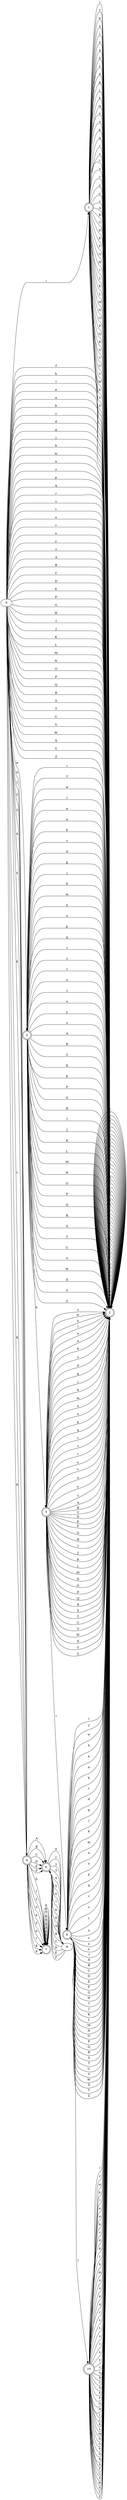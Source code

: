 digraph Automata {
	rankdir=LR
	0 [label=0]
	0 -> 1 [label=i]
	0 -> 2 [label=f]
	0 -> 3 [label=w]
	0 -> 2 [label=h]
	0 -> 2 [label=l]
	0 -> 2 [label=e]
	0 -> 2 [label=a]
	0 -> 2 [label=b]
	0 -> 2 [label=c]
	0 -> 2 [label=d]
	0 -> 2 [label=g]
	0 -> 2 [label=j]
	0 -> 2 [label=k]
	0 -> 2 [label=m]
	0 -> 2 [label=n]
	0 -> 2 [label=o]
	0 -> 2 [label=p]
	0 -> 2 [label=q]
	0 -> 2 [label=r]
	0 -> 2 [label=s]
	0 -> 2 [label=t]
	0 -> 2 [label=u]
	0 -> 2 [label=v]
	0 -> 2 [label=x]
	0 -> 2 [label=y]
	0 -> 2 [label=z]
	0 -> 2 [label=A]
	0 -> 2 [label=B]
	0 -> 2 [label=C]
	0 -> 2 [label=D]
	0 -> 2 [label=E]
	0 -> 2 [label=F]
	0 -> 2 [label=G]
	0 -> 2 [label=H]
	0 -> 2 [label=I]
	0 -> 2 [label=J]
	0 -> 2 [label=K]
	0 -> 2 [label=L]
	0 -> 2 [label=M]
	0 -> 2 [label=N]
	0 -> 2 [label=O]
	0 -> 2 [label=P]
	0 -> 2 [label=Q]
	0 -> 2 [label=R]
	0 -> 2 [label=S]
	0 -> 2 [label=T]
	0 -> 2 [label=U]
	0 -> 2 [label=V]
	0 -> 2 [label=W]
	0 -> 2 [label=X]
	0 -> 2 [label=Y]
	0 -> 2 [label=Z]
	0 -> 4 [label=0]
	0 -> 4 [label=1]
	0 -> 4 [label=2]
	0 -> 4 [label=3]
	0 -> 4 [label=4]
	0 -> 4 [label=5]
	0 -> 4 [label=6]
	0 -> 4 [label=7]
	0 -> 4 [label=8]
	0 -> 4 [label=9]
	1 [label=1 shape=doublecircle]
	1 -> 2 [label=i]
	1 -> 2 [label=f]
	1 -> 2 [label=w]
	1 -> 2 [label=h]
	1 -> 2 [label=l]
	1 -> 2 [label=e]
	1 -> 2 [label=a]
	1 -> 2 [label=b]
	1 -> 2 [label=c]
	1 -> 2 [label=d]
	1 -> 2 [label=g]
	1 -> 2 [label=j]
	1 -> 2 [label=k]
	1 -> 2 [label=m]
	1 -> 2 [label=n]
	1 -> 2 [label=o]
	1 -> 2 [label=p]
	1 -> 2 [label=q]
	1 -> 2 [label=r]
	1 -> 2 [label=s]
	1 -> 2 [label=t]
	1 -> 2 [label=u]
	1 -> 2 [label=v]
	1 -> 2 [label=x]
	1 -> 2 [label=y]
	1 -> 2 [label=z]
	1 -> 2 [label=A]
	1 -> 2 [label=B]
	1 -> 2 [label=C]
	1 -> 2 [label=D]
	1 -> 2 [label=E]
	1 -> 2 [label=F]
	1 -> 2 [label=G]
	1 -> 2 [label=H]
	1 -> 2 [label=I]
	1 -> 2 [label=J]
	1 -> 2 [label=K]
	1 -> 2 [label=L]
	1 -> 2 [label=M]
	1 -> 2 [label=N]
	1 -> 2 [label=O]
	1 -> 2 [label=P]
	1 -> 2 [label=Q]
	1 -> 2 [label=R]
	1 -> 2 [label=S]
	1 -> 2 [label=T]
	1 -> 2 [label=U]
	1 -> 2 [label=V]
	1 -> 2 [label=W]
	1 -> 2 [label=X]
	1 -> 2 [label=Y]
	1 -> 2 [label=Z]
	2 [label=2 shape=doublecircle]
	2 -> 2 [label=i]
	2 -> 2 [label=f]
	2 -> 2 [label=w]
	2 -> 2 [label=h]
	2 -> 2 [label=l]
	2 -> 2 [label=e]
	2 -> 2 [label=a]
	2 -> 2 [label=b]
	2 -> 2 [label=c]
	2 -> 2 [label=d]
	2 -> 2 [label=g]
	2 -> 2 [label=j]
	2 -> 2 [label=k]
	2 -> 2 [label=m]
	2 -> 2 [label=n]
	2 -> 2 [label=o]
	2 -> 2 [label=p]
	2 -> 2 [label=q]
	2 -> 2 [label=r]
	2 -> 2 [label=s]
	2 -> 2 [label=t]
	2 -> 2 [label=u]
	2 -> 2 [label=v]
	2 -> 2 [label=x]
	2 -> 2 [label=y]
	2 -> 2 [label=z]
	2 -> 2 [label=A]
	2 -> 2 [label=B]
	2 -> 2 [label=C]
	2 -> 2 [label=D]
	2 -> 2 [label=E]
	2 -> 2 [label=F]
	2 -> 2 [label=G]
	2 -> 2 [label=H]
	2 -> 2 [label=I]
	2 -> 2 [label=J]
	2 -> 2 [label=K]
	2 -> 2 [label=L]
	2 -> 2 [label=M]
	2 -> 2 [label=N]
	2 -> 2 [label=O]
	2 -> 2 [label=P]
	2 -> 2 [label=Q]
	2 -> 2 [label=R]
	2 -> 2 [label=S]
	2 -> 2 [label=T]
	2 -> 2 [label=U]
	2 -> 2 [label=V]
	2 -> 2 [label=W]
	2 -> 2 [label=X]
	2 -> 2 [label=Y]
	2 -> 2 [label=Z]
	3 [label=3 shape=doublecircle]
	3 -> 2 [label=i]
	3 -> 2 [label=f]
	3 -> 2 [label=w]
	3 -> 5 [label=h]
	3 -> 2 [label=l]
	3 -> 2 [label=e]
	3 -> 2 [label=a]
	3 -> 2 [label=b]
	3 -> 2 [label=c]
	3 -> 2 [label=d]
	3 -> 2 [label=g]
	3 -> 2 [label=j]
	3 -> 2 [label=k]
	3 -> 2 [label=m]
	3 -> 2 [label=n]
	3 -> 2 [label=o]
	3 -> 2 [label=p]
	3 -> 2 [label=q]
	3 -> 2 [label=r]
	3 -> 2 [label=s]
	3 -> 2 [label=t]
	3 -> 2 [label=u]
	3 -> 2 [label=v]
	3 -> 2 [label=x]
	3 -> 2 [label=y]
	3 -> 2 [label=z]
	3 -> 2 [label=A]
	3 -> 2 [label=B]
	3 -> 2 [label=C]
	3 -> 2 [label=D]
	3 -> 2 [label=E]
	3 -> 2 [label=F]
	3 -> 2 [label=G]
	3 -> 2 [label=H]
	3 -> 2 [label=I]
	3 -> 2 [label=J]
	3 -> 2 [label=K]
	3 -> 2 [label=L]
	3 -> 2 [label=M]
	3 -> 2 [label=N]
	3 -> 2 [label=O]
	3 -> 2 [label=P]
	3 -> 2 [label=Q]
	3 -> 2 [label=R]
	3 -> 2 [label=S]
	3 -> 2 [label=T]
	3 -> 2 [label=U]
	3 -> 2 [label=V]
	3 -> 2 [label=W]
	3 -> 2 [label=X]
	3 -> 2 [label=Y]
	3 -> 2 [label=Z]
	4 [label=4 shape=doublecircle]
	4 -> 6 [label=A]
	4 -> 6 [label=B]
	4 -> 6 [label=C]
	4 -> 6 [label=D]
	4 -> 6 [label=E]
	4 -> 6 [label=F]
	4 -> 7 [label=0]
	4 -> 7 [label=1]
	4 -> 7 [label=2]
	4 -> 7 [label=3]
	4 -> 7 [label=4]
	4 -> 7 [label=5]
	4 -> 7 [label=6]
	4 -> 7 [label=7]
	4 -> 7 [label=8]
	4 -> 7 [label=9]
	5 [label=5 shape=doublecircle]
	5 -> 8 [label=i]
	5 -> 2 [label=f]
	5 -> 2 [label=w]
	5 -> 2 [label=h]
	5 -> 2 [label=l]
	5 -> 2 [label=e]
	5 -> 2 [label=a]
	5 -> 2 [label=b]
	5 -> 2 [label=c]
	5 -> 2 [label=d]
	5 -> 2 [label=g]
	5 -> 2 [label=j]
	5 -> 2 [label=k]
	5 -> 2 [label=m]
	5 -> 2 [label=n]
	5 -> 2 [label=o]
	5 -> 2 [label=p]
	5 -> 2 [label=q]
	5 -> 2 [label=r]
	5 -> 2 [label=s]
	5 -> 2 [label=t]
	5 -> 2 [label=u]
	5 -> 2 [label=v]
	5 -> 2 [label=x]
	5 -> 2 [label=y]
	5 -> 2 [label=z]
	5 -> 2 [label=A]
	5 -> 2 [label=B]
	5 -> 2 [label=C]
	5 -> 2 [label=D]
	5 -> 2 [label=E]
	5 -> 2 [label=F]
	5 -> 2 [label=G]
	5 -> 2 [label=H]
	5 -> 2 [label=I]
	5 -> 2 [label=J]
	5 -> 2 [label=K]
	5 -> 2 [label=L]
	5 -> 2 [label=M]
	5 -> 2 [label=N]
	5 -> 2 [label=O]
	5 -> 2 [label=P]
	5 -> 2 [label=Q]
	5 -> 2 [label=R]
	5 -> 2 [label=S]
	5 -> 2 [label=T]
	5 -> 2 [label=U]
	5 -> 2 [label=V]
	5 -> 2 [label=W]
	5 -> 2 [label=X]
	5 -> 2 [label=Y]
	5 -> 2 [label=Z]
	6 [label=6 shape=doublecircle]
	6 -> 9 [label=0]
	6 -> 9 [label=1]
	6 -> 9 [label=2]
	6 -> 9 [label=3]
	6 -> 9 [label=4]
	6 -> 9 [label=5]
	6 -> 9 [label=6]
	6 -> 9 [label=7]
	6 -> 9 [label=8]
	6 -> 9 [label=9]
	7 [label=7 shape=doublecircle]
	7 -> 7 [label=0]
	7 -> 7 [label=1]
	7 -> 7 [label=2]
	7 -> 7 [label=3]
	7 -> 7 [label=4]
	7 -> 7 [label=5]
	7 -> 7 [label=6]
	7 -> 7 [label=7]
	7 -> 7 [label=8]
	7 -> 7 [label=9]
	8 [label=8 shape=doublecircle]
	8 -> 2 [label=i]
	8 -> 2 [label=f]
	8 -> 2 [label=w]
	8 -> 2 [label=h]
	8 -> 10 [label=l]
	8 -> 2 [label=e]
	8 -> 2 [label=a]
	8 -> 2 [label=b]
	8 -> 2 [label=c]
	8 -> 2 [label=d]
	8 -> 2 [label=g]
	8 -> 2 [label=j]
	8 -> 2 [label=k]
	8 -> 2 [label=m]
	8 -> 2 [label=n]
	8 -> 2 [label=o]
	8 -> 2 [label=p]
	8 -> 2 [label=q]
	8 -> 2 [label=r]
	8 -> 2 [label=s]
	8 -> 2 [label=t]
	8 -> 2 [label=u]
	8 -> 2 [label=v]
	8 -> 2 [label=x]
	8 -> 2 [label=y]
	8 -> 2 [label=z]
	8 -> 2 [label=A]
	8 -> 2 [label=B]
	8 -> 2 [label=C]
	8 -> 2 [label=D]
	8 -> 2 [label=E]
	8 -> 2 [label=F]
	8 -> 2 [label=G]
	8 -> 2 [label=H]
	8 -> 2 [label=I]
	8 -> 2 [label=J]
	8 -> 2 [label=K]
	8 -> 2 [label=L]
	8 -> 2 [label=M]
	8 -> 2 [label=N]
	8 -> 2 [label=O]
	8 -> 2 [label=P]
	8 -> 2 [label=Q]
	8 -> 2 [label=R]
	8 -> 2 [label=S]
	8 -> 2 [label=T]
	8 -> 2 [label=U]
	8 -> 2 [label=V]
	8 -> 2 [label=W]
	8 -> 2 [label=X]
	8 -> 2 [label=Y]
	8 -> 2 [label=Z]
	9 [label=9]
	9 -> 6 [label=A]
	9 -> 6 [label=B]
	9 -> 6 [label=C]
	9 -> 6 [label=D]
	9 -> 6 [label=E]
	9 -> 6 [label=F]
	10 [label=10 shape=doublecircle]
	10 -> 2 [label=i]
	10 -> 2 [label=f]
	10 -> 2 [label=w]
	10 -> 2 [label=h]
	10 -> 2 [label=l]
	10 -> 2 [label=e]
	10 -> 2 [label=a]
	10 -> 2 [label=b]
	10 -> 2 [label=c]
	10 -> 2 [label=d]
	10 -> 2 [label=g]
	10 -> 2 [label=j]
	10 -> 2 [label=k]
	10 -> 2 [label=m]
	10 -> 2 [label=n]
	10 -> 2 [label=o]
	10 -> 2 [label=p]
	10 -> 2 [label=q]
	10 -> 2 [label=r]
	10 -> 2 [label=s]
	10 -> 2 [label=t]
	10 -> 2 [label=u]
	10 -> 2 [label=v]
	10 -> 2 [label=x]
	10 -> 2 [label=y]
	10 -> 2 [label=z]
	10 -> 2 [label=A]
	10 -> 2 [label=B]
	10 -> 2 [label=C]
	10 -> 2 [label=D]
	10 -> 2 [label=E]
	10 -> 2 [label=F]
	10 -> 2 [label=G]
	10 -> 2 [label=H]
	10 -> 2 [label=I]
	10 -> 2 [label=J]
	10 -> 2 [label=K]
	10 -> 2 [label=L]
	10 -> 2 [label=M]
	10 -> 2 [label=N]
	10 -> 2 [label=O]
	10 -> 2 [label=P]
	10 -> 2 [label=Q]
	10 -> 2 [label=R]
	10 -> 2 [label=S]
	10 -> 2 [label=T]
	10 -> 2 [label=U]
	10 -> 2 [label=V]
	10 -> 2 [label=W]
	10 -> 2 [label=X]
	10 -> 2 [label=Y]
	10 -> 2 [label=Z]
}
